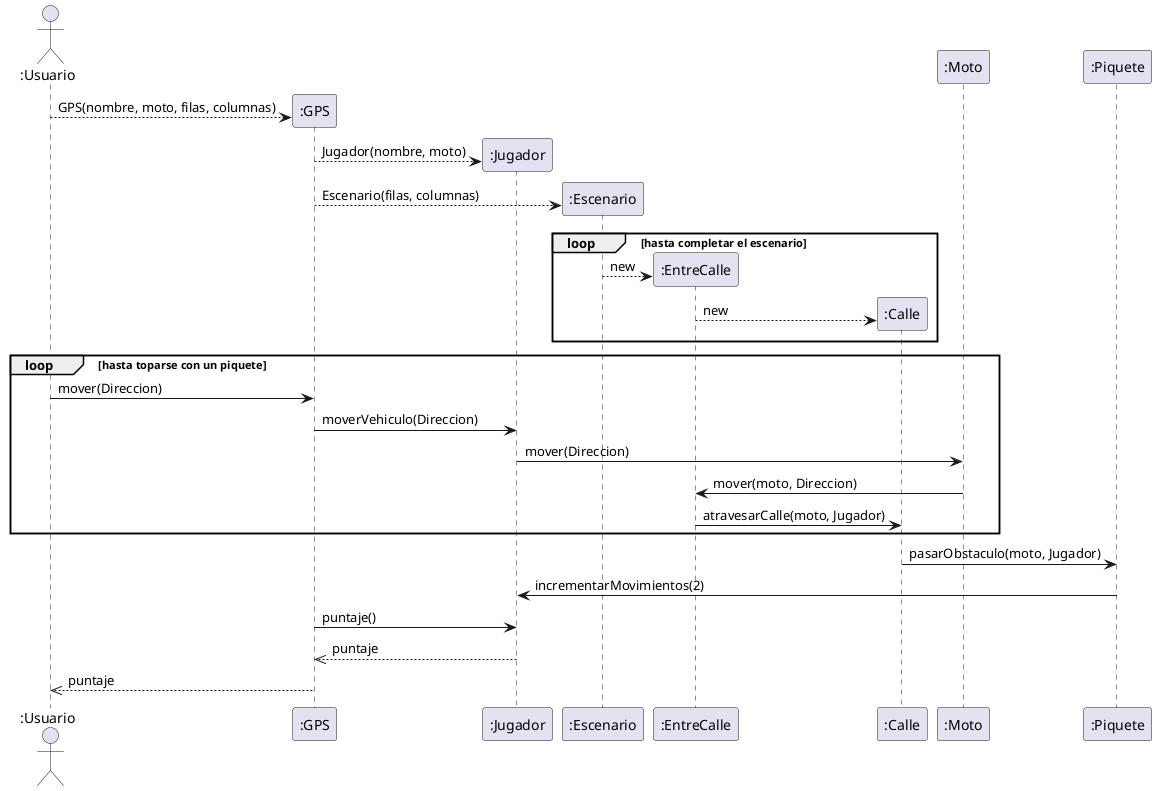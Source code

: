 @startuml
'https://plantuml.com/sequence-diagram

actor ":Usuario"
create ":GPS"
":Usuario" --> ":GPS" : GPS(nombre, moto, filas, columnas)

create ":Jugador"
":GPS" --> ":Jugador" : Jugador(nombre, moto)

create ":Escenario"
":GPS" --> ":Escenario" : Escenario(filas, columnas)

loop hasta completar el escenario
create ":EntreCalle"
":Escenario" --> ":EntreCalle" : new

create ":Calle"
":EntreCalle" --> ":Calle" : new
end

loop hasta toparse con un piquete
":Usuario" -> ":GPS" : mover(Direccion)
":GPS" -> ":Jugador" : moverVehiculo(Direccion)

":Jugador" -> ":Moto" : mover(Direccion)

":Moto" -> ":EntreCalle" : mover(moto, Direccion)
":EntreCalle" -> ":Calle" : atravesarCalle(moto, Jugador)
end

":Calle" -> ":Piquete" : pasarObstaculo(moto, Jugador)
":Piquete" -> ":Jugador" : incrementarMovimientos(2)

":GPS" -> ":Jugador" : puntaje()
":Jugador" -->> ":GPS" : puntaje

":GPS" -->> ":Usuario" : puntaje

@enduml